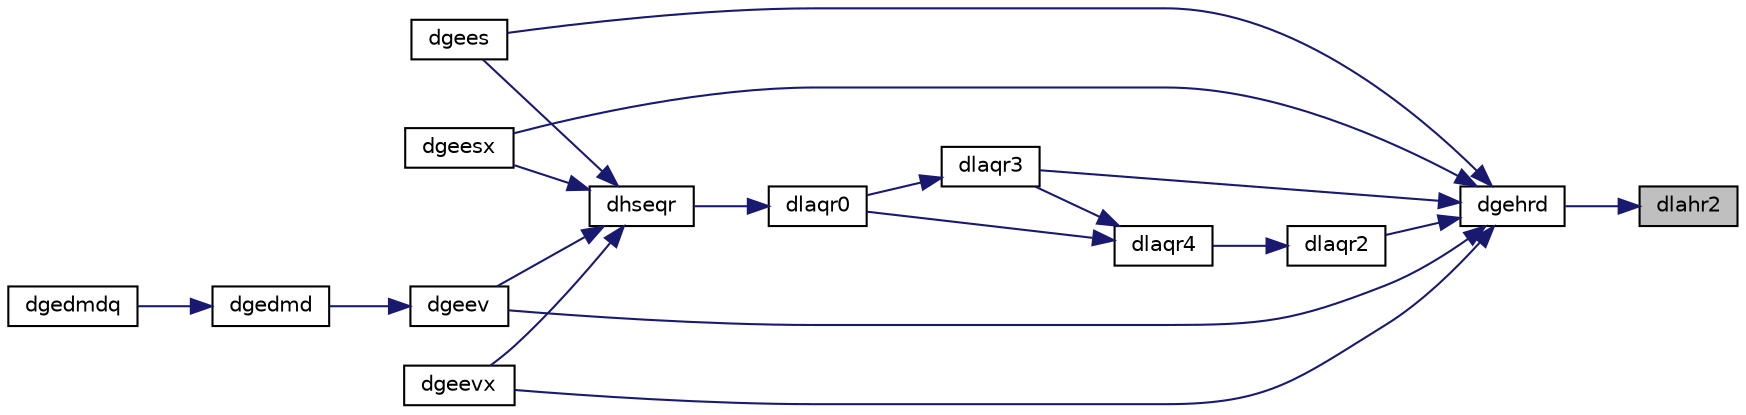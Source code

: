 digraph "dlahr2"
{
 // LATEX_PDF_SIZE
  edge [fontname="Helvetica",fontsize="10",labelfontname="Helvetica",labelfontsize="10"];
  node [fontname="Helvetica",fontsize="10",shape=record];
  rankdir="RL";
  Node1 [label="dlahr2",height=0.2,width=0.4,color="black", fillcolor="grey75", style="filled", fontcolor="black",tooltip="DLAHR2 reduces the specified number of first columns of a general rectangular matrix A so that elemen..."];
  Node1 -> Node2 [dir="back",color="midnightblue",fontsize="10",style="solid",fontname="Helvetica"];
  Node2 [label="dgehrd",height=0.2,width=0.4,color="black", fillcolor="white", style="filled",URL="$dgehrd_8f.html#a2611cc9dfdc84e2a08ec57a5dd6cdd2e",tooltip="DGEHRD"];
  Node2 -> Node3 [dir="back",color="midnightblue",fontsize="10",style="solid",fontname="Helvetica"];
  Node3 [label="dgees",height=0.2,width=0.4,color="black", fillcolor="white", style="filled",URL="$dgees_8f.html#a2233e8611b7b529422497036b284b438",tooltip="DGEES computes the eigenvalues, the Schur form, and, optionally, the matrix of Schur vectors for GE m..."];
  Node2 -> Node4 [dir="back",color="midnightblue",fontsize="10",style="solid",fontname="Helvetica"];
  Node4 [label="dgeesx",height=0.2,width=0.4,color="black", fillcolor="white", style="filled",URL="$dgeesx_8f.html#a745081b04dc6f1b5a93a5d8b31aec915",tooltip="DGEESX computes the eigenvalues, the Schur form, and, optionally, the matrix of Schur vectors for GE ..."];
  Node2 -> Node5 [dir="back",color="midnightblue",fontsize="10",style="solid",fontname="Helvetica"];
  Node5 [label="dgeev",height=0.2,width=0.4,color="black", fillcolor="white", style="filled",URL="$dgeev_8f.html#a66e19253344358f5dee1e60502b9e96f",tooltip="DGEEV computes the eigenvalues and, optionally, the left and/or right eigenvectors for GE matrices"];
  Node5 -> Node6 [dir="back",color="midnightblue",fontsize="10",style="solid",fontname="Helvetica"];
  Node6 [label="dgedmd",height=0.2,width=0.4,color="black", fillcolor="white", style="filled",URL="$dgedmd_8f90.html#a873ebfba3e94c6200e9f6da79644abb1",tooltip="DGEDMD computes the Dynamic Mode Decomposition (DMD) for a pair of data snapshot matrices."];
  Node6 -> Node7 [dir="back",color="midnightblue",fontsize="10",style="solid",fontname="Helvetica"];
  Node7 [label="dgedmdq",height=0.2,width=0.4,color="black", fillcolor="white", style="filled",URL="$dgedmdq_8f90.html#a6c9d2f77b73a03970b6e05984167644f",tooltip="DGEDMDQ computes the Dynamic Mode Decomposition (DMD) for a pair of data snapshot matrices."];
  Node2 -> Node8 [dir="back",color="midnightblue",fontsize="10",style="solid",fontname="Helvetica"];
  Node8 [label="dgeevx",height=0.2,width=0.4,color="black", fillcolor="white", style="filled",URL="$dgeevx_8f.html#a4e35e1d4e9b63ba9eef4ba8aff3debae",tooltip="DGEEVX computes the eigenvalues and, optionally, the left and/or right eigenvectors for GE matrices"];
  Node2 -> Node9 [dir="back",color="midnightblue",fontsize="10",style="solid",fontname="Helvetica"];
  Node9 [label="dlaqr2",height=0.2,width=0.4,color="black", fillcolor="white", style="filled",URL="$dlaqr2_8f.html#a4d60649d5f6ca5d4d7f1dce3cfe81450",tooltip="DLAQR2 performs the orthogonal similarity transformation of a Hessenberg matrix to detect and deflate..."];
  Node9 -> Node10 [dir="back",color="midnightblue",fontsize="10",style="solid",fontname="Helvetica"];
  Node10 [label="dlaqr4",height=0.2,width=0.4,color="black", fillcolor="white", style="filled",URL="$dlaqr4_8f.html#a12cd3d91cf44b97877272c85c410af6c",tooltip="DLAQR4 computes the eigenvalues of a Hessenberg matrix, and optionally the matrices from the Schur de..."];
  Node10 -> Node11 [dir="back",color="midnightblue",fontsize="10",style="solid",fontname="Helvetica"];
  Node11 [label="dlaqr0",height=0.2,width=0.4,color="black", fillcolor="white", style="filled",URL="$dlaqr0_8f.html#aa0f06b236f313b54f85fed1b62c152dc",tooltip="DLAQR0 computes the eigenvalues of a Hessenberg matrix, and optionally the matrices from the Schur de..."];
  Node11 -> Node12 [dir="back",color="midnightblue",fontsize="10",style="solid",fontname="Helvetica"];
  Node12 [label="dhseqr",height=0.2,width=0.4,color="black", fillcolor="white", style="filled",URL="$dhseqr_8f.html#acb35e85b362ce8ccf9d653cc3f8fb89c",tooltip="DHSEQR"];
  Node12 -> Node3 [dir="back",color="midnightblue",fontsize="10",style="solid",fontname="Helvetica"];
  Node12 -> Node4 [dir="back",color="midnightblue",fontsize="10",style="solid",fontname="Helvetica"];
  Node12 -> Node5 [dir="back",color="midnightblue",fontsize="10",style="solid",fontname="Helvetica"];
  Node12 -> Node8 [dir="back",color="midnightblue",fontsize="10",style="solid",fontname="Helvetica"];
  Node10 -> Node13 [dir="back",color="midnightblue",fontsize="10",style="solid",fontname="Helvetica"];
  Node13 [label="dlaqr3",height=0.2,width=0.4,color="black", fillcolor="white", style="filled",URL="$dlaqr3_8f.html#a4cc655aa88beb6f2f8dfa621cbe6aea7",tooltip="DLAQR3 performs the orthogonal similarity transformation of a Hessenberg matrix to detect and deflate..."];
  Node13 -> Node11 [dir="back",color="midnightblue",fontsize="10",style="solid",fontname="Helvetica"];
  Node2 -> Node13 [dir="back",color="midnightblue",fontsize="10",style="solid",fontname="Helvetica"];
}
